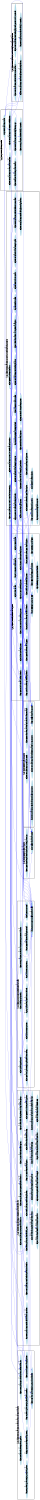 /* ------------------------------------------------------------ */
/* created with bunch v3 */
/* Objective Function value = 1.0144927536231885*/
/* ------------------------------------------------------------ */

digraph G {
size= "10,10";
rotate = 90;
subgraph cluster0 {
label = "(SS-L3):helper_events2ClassicPCM_processSourceRoleChannelConnection";
color = black;
style = bold;

"helper_EventFilter_createComponent"[label="helper_EventFilter_createComponent",shape=ellipse,color=lightblue,fontcolor=black,style=filled];
"helper_EventFilter_create"[label="helper_EventFilter_create",shape=ellipse,color=lightblue,fontcolor=black,style=filled];
"helper_EventDistribution_create"[label="helper_EventDistribution_create",shape=ellipse,color=lightblue,fontcolor=black,style=filled];
"helper_EventDistribution_createComponent"[label="helper_EventDistribution_createComponent",shape=ellipse,color=lightblue,fontcolor=black,style=filled];
"helper_EventChannelMiddlewareRegistry_find"[label="helper_EventChannelMiddlewareRegistry_find",shape=ellipse,color=lightblue,fontcolor=black,style=filled];
"helper_EventChannelMiddlewareRegistry_getIdentifier"[label="helper_EventChannelMiddlewareRegistry_getIdentifier",shape=ellipse,color=lightblue,fontcolor=black,style=filled];
"helper_EventChannelMiddlewareRegistry_register"[label="helper_EventChannelMiddlewareRegistry_register",shape=ellipse,color=lightblue,fontcolor=black,style=filled];
"mapping_Commons_createOperationRequiredRole2"[label="mapping_Commons_createOperationRequiredRole2",shape=ellipse,color=lightblue,fontcolor=black,style=filled];
"helper_Commons_getOperationRequiredRole"[label="helper_Commons_getOperationRequiredRole",shape=ellipse,color=lightblue,fontcolor=black,style=filled];
"helper_events2ClassicPCM_processSourceRoleChannelConnection"[label="helper_events2ClassicPCM_processSourceRoleChannelConnection",shape=ellipse,color=lightblue,fontcolor=black,style=filled];
"helper_events2ClassicPCM_processSourceRoleDirectConnection"[label="helper_events2ClassicPCM_processSourceRoleDirectConnection",shape=ellipse,color=lightblue,fontcolor=black,style=filled];
"helper_events2ClassicPCM_Finder_findAllocation2"[label="helper_events2ClassicPCM_Finder_findAllocation2",shape=ellipse,color=lightblue,fontcolor=black,style=filled];
"helper_SinkCommunication_create"[label="helper_SinkCommunication_create",shape=ellipse,color=lightblue,fontcolor=black,style=filled];
"helper_Commons_deployAndConnect"[label="helper_Commons_deployAndConnect",shape=ellipse,color=lightblue,fontcolor=black,style=filled];
"helper_SEFFUtil_createBasicSEFFWithForkAction"[label="helper_SEFFUtil_createBasicSEFFWithForkAction",shape=ellipse,color=lightblue,fontcolor=black,style=filled];
"helper_SEFFUtil_createForkAction"[label="helper_SEFFUtil_createForkAction",shape=ellipse,color=lightblue,fontcolor=black,style=filled];
"helper_Commons_createAssemblyContext2"[label="helper_Commons_createAssemblyContext2",shape=ellipse,color=lightblue,fontcolor=black,style=filled];
"helper_Commons_createAssemblyContext"[label="helper_Commons_createAssemblyContext",shape=ellipse,color=lightblue,fontcolor=black,style=filled];
"helper_Commons_createAllocationContext"[label="helper_Commons_createAllocationContext",shape=ellipse,color=lightblue,fontcolor=black,style=filled];
"helper_events2ClassicPCM_Finder_findAllAssemblyAllocations"[label="helper_events2ClassicPCM_Finder_findAllAssemblyAllocations",shape=ellipse,color=lightblue,fontcolor=black,style=filled];
"helper_events2ClassicPCM_Finder_findResourceContainer"[label="helper_events2ClassicPCM_Finder_findResourceContainer",shape=ellipse,color=lightblue,fontcolor=black,style=filled];
"helper_SEFFUtil_createForwardingExternalCallAction"[label="helper_SEFFUtil_createForwardingExternalCallAction",shape=ellipse,color=lightblue,fontcolor=black,style=filled];
"helper_SEFFUtil_createForkBehaviour"[label="helper_SEFFUtil_createForkBehaviour",shape=ellipse,color=lightblue,fontcolor=black,style=filled];
}
subgraph cluster1 {
label = "(SS-L3):helper_SEFFUtil_createForwardingSEFF";
color = black;
style = bold;

"helper_SourcePort_create"[label="helper_SourcePort_create",shape=ellipse,color=lightblue,fontcolor=black,style=filled];
"helper_SourcePort_createComponent"[label="helper_SourcePort_createComponent",shape=ellipse,color=lightblue,fontcolor=black,style=filled];
"helper_Commons_createOperationRequiredRole"[label="helper_Commons_createOperationRequiredRole",shape=ellipse,color=lightblue,fontcolor=black,style=filled];
"helper_EventDistribution_addSinkRequiredRole"[label="helper_EventDistribution_addSinkRequiredRole",shape=ellipse,color=lightblue,fontcolor=black,style=filled];
"helper_Commons_createOperationProvidedRole"[label="helper_Commons_createOperationProvidedRole",shape=ellipse,color=lightblue,fontcolor=black,style=filled];
"helper_SinkCommunication_createComponent"[label="helper_SinkCommunication_createComponent",shape=ellipse,color=lightblue,fontcolor=black,style=filled];
"helper_Commons_createBasicComponent"[label="helper_Commons_createBasicComponent",shape=ellipse,color=lightblue,fontcolor=black,style=filled];
"helper_SEFFUtil_createForwardingSEFF"[label="helper_SEFFUtil_createForwardingSEFF",shape=ellipse,color=lightblue,fontcolor=black,style=filled];
"helper_SEFFRegistry_registerSEFF"[label="helper_SEFFRegistry_registerSEFF",shape=ellipse,color=lightblue,fontcolor=black,style=filled];
"helper_SEFFUtil_createSEFFWithBranchAction"[label="helper_SEFFUtil_createSEFFWithBranchAction",shape=ellipse,color=lightblue,fontcolor=black,style=filled];
"helper_SEFFUtil_createEmptyBranchAction"[label="helper_SEFFUtil_createEmptyBranchAction",shape=ellipse,color=lightblue,fontcolor=black,style=filled];
"helper_SEFFRegistry_getCombinedIdentifier"[label="helper_SEFFRegistry_getCombinedIdentifier",shape=ellipse,color=lightblue,fontcolor=black,style=filled];
"helper_SEFFRegistry_findSEFF"[label="helper_SEFFRegistry_findSEFF",shape=ellipse,color=lightblue,fontcolor=black,style=filled];
"helper_SinkPort_createComponent"[label="helper_SinkPort_createComponent",shape=ellipse,color=lightblue,fontcolor=black,style=filled];
"helper_SinkPort_create"[label="helper_SinkPort_create",shape=ellipse,color=lightblue,fontcolor=black,style=filled];
"helper_SourceCommunication_createComponent"[label="helper_SourceCommunication_createComponent",shape=ellipse,color=lightblue,fontcolor=black,style=filled];
"helper_SourceCommunication_create"[label="helper_SourceCommunication_create",shape=ellipse,color=lightblue,fontcolor=black,style=filled];
}
subgraph cluster2 {
label = "(SS-L3):helper_events2ClassicPCM_Finder_findAllEventChannelAllocations";
color = black;
style = bold;

"helper_events2ClassicPCM_Finder_findResourceContainer2"[label="helper_events2ClassicPCM_Finder_findResourceContainer2",shape=ellipse,color=lightblue,fontcolor=black,style=filled];
"helper_events2ClassicPCM_Finder_findAllEventChannelAllocations"[label="helper_events2ClassicPCM_Finder_findAllEventChannelAllocations",shape=ellipse,color=lightblue,fontcolor=black,style=filled];
"helper_events2ClassicPCM_Finder_findAllAssemblyContextsWithSourceRoles"[label="helper_events2ClassicPCM_Finder_findAllAssemblyContextsWithSourceRoles",shape=ellipse,color=lightblue,fontcolor=black,style=filled];
"helper_events2ClassicPCM_Finder_findAllSourceRoles2"[label="helper_events2ClassicPCM_Finder_findAllSourceRoles2",shape=ellipse,color=lightblue,fontcolor=black,style=filled];
}
subgraph cluster3 {
label = "(SS-L3):helper_events2ClassicPCM_setupEventChannelMiddleware";
color = black;
style = bold;

"helper_events2ClassicPCM_Finder_findMiddlewareContainer"[label="helper_events2ClassicPCM_Finder_findMiddlewareContainer",shape=ellipse,color=lightblue,fontcolor=black,style=filled];
"helper_events2ClassicPCM_Finder_findAllocation"[label="helper_events2ClassicPCM_Finder_findAllocation",shape=ellipse,color=lightblue,fontcolor=black,style=filled];
"helper_events2ClassicPCM_setupCentralMiddleware"[label="helper_events2ClassicPCM_setupCentralMiddleware",shape=ellipse,color=lightblue,fontcolor=black,style=filled];
"helper_events2ClassicPCM_Finder_findOperationProvidedRole"[label="helper_events2ClassicPCM_Finder_findOperationProvidedRole",shape=ellipse,color=lightblue,fontcolor=black,style=filled];
"helper_events2ClassicPCM_setupEventChannelMiddleware"[label="helper_events2ClassicPCM_setupEventChannelMiddleware",shape=ellipse,color=lightblue,fontcolor=black,style=filled];
"helper_events2ClassicPCM_Finder_findSystem"[label="helper_events2ClassicPCM_Finder_findSystem",shape=ellipse,color=lightblue,fontcolor=black,style=filled];
"helper_Source_transformEmitEventActions"[label="helper_Source_transformEmitEventActions",shape=ellipse,color=lightblue,fontcolor=black,style=filled];
"helper_Source_createExternalCallAction"[label="helper_Source_createExternalCallAction",shape=ellipse,color=lightblue,fontcolor=black,style=filled];
"helper_VariableUtil_buildCompleteForwardingVariableUsageSet"[label="helper_VariableUtil_buildCompleteForwardingVariableUsageSet",shape=ellipse,color=lightblue,fontcolor=black,style=filled];
"helper_VariableUtil_createVariableUsage"[label="helper_VariableUtil_createVariableUsage",shape=ellipse,color=lightblue,fontcolor=black,style=filled];
"helper_VariableUtil_createVariableCharacterisation"[label="helper_VariableUtil_createVariableCharacterisation",shape=ellipse,color=lightblue,fontcolor=black,style=filled];
"helper_VariableUtil_createVariableReference"[label="helper_VariableUtil_createVariableReference",shape=ellipse,color=lightblue,fontcolor=black,style=filled];
"helper_Commons_getListOfVariableCharacterisationTypes"[label="helper_Commons_getListOfVariableCharacterisationTypes",shape=ellipse,color=lightblue,fontcolor=black,style=filled];
"helper_VariableUtil_createVariableUsage2"[label="helper_VariableUtil_createVariableUsage2",shape=ellipse,color=lightblue,fontcolor=black,style=filled];
"helper_events2ClassicPCM_Transformation_createVariableUsage"[label="helper_events2ClassicPCM_Transformation_createVariableUsage",shape=ellipse,color=lightblue,fontcolor=black,style=filled];
"helper_VariableUtil_completeVariableCharacterizations"[label="helper_VariableUtil_completeVariableCharacterizations",shape=ellipse,color=lightblue,fontcolor=black,style=filled];
"helper_VariableUtil_createDefaultVariableCharacterisation"[label="helper_VariableUtil_createDefaultVariableCharacterisation",shape=ellipse,color=lightblue,fontcolor=black,style=filled];
"helper_SEFFUtil_switchToOperationSignature"[label="helper_SEFFUtil_switchToOperationSignature",shape=ellipse,color=lightblue,fontcolor=black,style=filled];
"helper_OperationSignatureRegistry_findSignature"[label="helper_OperationSignatureRegistry_findSignature",shape=ellipse,color=lightblue,fontcolor=black,style=filled];
}
subgraph cluster4 {
label = "(SS-L3):helper_SEFFUtil_createStopAction";
color = black;
style = bold;

"helper_SEFFUtil_createStopAction"[label="helper_SEFFUtil_createStopAction",shape=ellipse,color=lightblue,fontcolor=black,style=filled];
"helper_SEFFUtil_createGuardedBranchTransitionWithExternalCall"[label="helper_SEFFUtil_createGuardedBranchTransitionWithExternalCall",shape=ellipse,color=lightblue,fontcolor=black,style=filled];
"helper_events2ClassicPCM_Finder_findAssemblyEventConnectors"[label="helper_events2ClassicPCM_Finder_findAssemblyEventConnectors",shape=ellipse,color=lightblue,fontcolor=black,style=filled];
"helper_events2ClassicPCM_processSourceRole"[label="helper_events2ClassicPCM_processSourceRole",shape=ellipse,color=lightblue,fontcolor=black,style=filled];
"helper_events2ClassicPCM_Finder_findEventChannelSourceConnectors"[label="helper_events2ClassicPCM_Finder_findEventChannelSourceConnectors",shape=ellipse,color=lightblue,fontcolor=black,style=filled];
}
subgraph cluster5 {
label = "(SS-L3):helper_Commons_getUniqueElementNameSuffix";
color = black;
style = bold;

"helper_Sink_connectComponent2"[label="helper_Sink_connectComponent2",shape=ellipse,color=lightblue,fontcolor=black,style=filled];
"helper_Sink_adoptAndConnect2"[label="helper_Sink_adoptAndConnect2",shape=ellipse,color=lightblue,fontcolor=black,style=filled];
"helper_Commons_getUniqueElementNameSuffix"[label="helper_Commons_getUniqueElementNameSuffix",shape=ellipse,color=lightblue,fontcolor=black,style=filled];
"mapping_Sink_createSinkOperationProvidedRole"[label="mapping_Sink_createSinkOperationProvidedRole",shape=ellipse,color=lightblue,fontcolor=black,style=filled];
"helper_SEFFUtil_addExternalCallActionToSeff"[label="helper_SEFFUtil_addExternalCallActionToSeff",shape=ellipse,color=lightblue,fontcolor=black,style=filled];
"helper_Commons_connect"[label="helper_Commons_connect",shape=ellipse,color=lightblue,fontcolor=black,style=filled];
"helper_events2ClassicPCM_Transformation_connectComponentToMiddleware"[label="helper_events2ClassicPCM_Transformation_connectComponentToMiddleware",shape=ellipse,color=lightblue,fontcolor=black,style=filled];
"helper_Sink_connectComponent"[label="helper_Sink_connectComponent",shape=ellipse,color=lightblue,fontcolor=black,style=filled];
"helper_OperationSignatureRegistry_findOperationInterface2"[label="helper_OperationSignatureRegistry_findOperationInterface2",shape=ellipse,color=lightblue,fontcolor=black,style=filled];
"helper_Sink_adoptAndConnect"[label="helper_Sink_adoptAndConnect",shape=ellipse,color=lightblue,fontcolor=black,style=filled];
}
subgraph cluster6 {
label = "(SS-L3):helper_events2ClassicPCM_Transformation_weaveInMiddleware";
color = black;
style = bold;

"mapping_Commons_createAssemblyContext3"[label="mapping_Commons_createAssemblyContext3",shape=ellipse,color=lightblue,fontcolor=black,style=filled];
"helper_Commons_getProvidingComponent"[label="helper_Commons_getProvidingComponent",shape=ellipse,color=lightblue,fontcolor=black,style=filled];
"helper_events2ClassicPCM_Transformation_weaveInMiddleware"[label="helper_events2ClassicPCM_Transformation_weaveInMiddleware",shape=ellipse,color=lightblue,fontcolor=black,style=filled];
"helper_OperationSignatureRegistry_registerSignature"[label="helper_OperationSignatureRegistry_registerSignature",shape=ellipse,color=lightblue,fontcolor=black,style=filled];
"helper_InterfaceUtil_createOperationSignature"[label="helper_InterfaceUtil_createOperationSignature",shape=ellipse,color=lightblue,fontcolor=black,style=filled];
"helper_OperationSignatureRegistry_findOperationInterface"[label="helper_OperationSignatureRegistry_findOperationInterface",shape=ellipse,color=lightblue,fontcolor=black,style=filled];
"helper_OperationSignatureRegistry_getCombinedIdentifier"[label="helper_OperationSignatureRegistry_getCombinedIdentifier",shape=ellipse,color=lightblue,fontcolor=black,style=filled];
}
subgraph cluster7 {
label = "(SS-L3):helper_SEFFUtil_createStartAction";
color = black;
style = bold;

"helper_SEFFUtil_createGuardedBranchTransitionWithOnlyStartToStop"[label="helper_SEFFUtil_createGuardedBranchTransitionWithOnlyStartToStop",shape=ellipse,color=lightblue,fontcolor=black,style=filled];
"helper_SEFFUtil_createStartAction"[label="helper_SEFFUtil_createStartAction",shape=ellipse,color=lightblue,fontcolor=black,style=filled];
}
subgraph cluster8 {
label = "(SS-L3):entry_events2ClassicPCM_main";
color = black;
style = bold;

"helper_events2ClassicPCM_removeEventModelElements"[label="helper_events2ClassicPCM_removeEventModelElements",shape=ellipse,color=lightblue,fontcolor=black,style=filled];
"entry_events2ClassicPCM_main"[label="entry_events2ClassicPCM_main",shape=ellipse,color=lightblue,fontcolor=black,style=filled];
"helper_InterfaceUtil_createOperationInterface"[label="helper_InterfaceUtil_createOperationInterface",shape=ellipse,color=lightblue,fontcolor=black,style=filled];
"helper_events2ClassicPCM_createOperationInterfaces"[label="helper_events2ClassicPCM_createOperationInterfaces",shape=ellipse,color=lightblue,fontcolor=black,style=filled];
"helper_events2ClassicPCM_Finder_findAllEventGroups"[label="helper_events2ClassicPCM_Finder_findAllEventGroups",shape=ellipse,color=lightblue,fontcolor=black,style=filled];
"helper_events2ClassicPCM_Finder_findAllSourceRoles"[label="helper_events2ClassicPCM_Finder_findAllSourceRoles",shape=ellipse,color=lightblue,fontcolor=black,style=filled];
}
"helper_EventFilter_create" -> "helper_EventFilter_createComponent" [color=blue,font=6];
"helper_EventFilter_create" -> "helper_Commons_deployAndConnect" [color=blue,font=6];
"helper_EventDistribution_addSinkRequiredRole" -> "helper_Commons_createOperationRequiredRole" [color=blue,font=6];
"helper_EventDistribution_addSinkRequiredRole" -> "helper_Commons_getUniqueElementNameSuffix" [color=blue,font=6];
"helper_EventDistribution_addSinkRequiredRole" -> "helper_SEFFUtil_createForkBehaviour" [color=blue,font=6];
"helper_events2ClassicPCM_Finder_findResourceContainer2" -> "helper_events2ClassicPCM_Finder_findAllEventChannelAllocations" [color=blue,font=6];
"helper_Commons_createAssemblyContext" -> "helper_Commons_createAssemblyContext2" [color=blue,font=6];
"helper_SEFFUtil_createSEFFWithBranchAction" -> "helper_SEFFUtil_createStartAction" [color=blue,font=6];
"helper_SEFFUtil_createSEFFWithBranchAction" -> "helper_SEFFRegistry_registerSEFF" [color=blue,font=6];
"helper_SEFFUtil_createSEFFWithBranchAction" -> "helper_SEFFUtil_createGuardedBranchTransitionWithOnlyStartToStop" [color=blue,font=6];
"helper_SEFFUtil_createSEFFWithBranchAction" -> "helper_SEFFUtil_createStopAction" [color=blue,font=6];
"helper_SEFFUtil_createSEFFWithBranchAction" -> "helper_SEFFUtil_createEmptyBranchAction" [color=blue,font=6];
"helper_SEFFUtil_createSEFFWithBranchAction" -> "helper_SEFFUtil_createGuardedBranchTransitionWithExternalCall" [color=blue,font=6];
"helper_events2ClassicPCM_setupCentralMiddleware" -> "helper_events2ClassicPCM_Finder_findSystem" [color=blue,font=6];
"helper_events2ClassicPCM_setupCentralMiddleware" -> "helper_events2ClassicPCM_Finder_findOperationProvidedRole" [color=blue,font=6];
"helper_events2ClassicPCM_setupCentralMiddleware" -> "helper_Commons_createAssemblyContext2" [color=blue,font=6];
"helper_events2ClassicPCM_setupCentralMiddleware" -> "helper_events2ClassicPCM_Finder_findAllocation" [color=blue,font=6];
"helper_events2ClassicPCM_setupCentralMiddleware" -> "helper_events2ClassicPCM_Finder_findMiddlewareContainer" [color=blue,font=6];
"helper_events2ClassicPCM_setupCentralMiddleware" -> "helper_Commons_getProvidingComponent" [color=blue,font=6];
"helper_events2ClassicPCM_setupEventChannelMiddleware" -> "helper_events2ClassicPCM_Finder_findSystem" [color=blue,font=6];
"helper_events2ClassicPCM_setupEventChannelMiddleware" -> "helper_events2ClassicPCM_Finder_findOperationProvidedRole" [color=blue,font=6];
"helper_events2ClassicPCM_setupEventChannelMiddleware" -> "helper_Commons_createAssemblyContext2" [color=blue,font=6];
"helper_events2ClassicPCM_setupEventChannelMiddleware" -> "helper_events2ClassicPCM_Finder_findAllocation" [color=blue,font=6];
"helper_events2ClassicPCM_setupEventChannelMiddleware" -> "helper_Commons_getProvidingComponent" [color=blue,font=6];
"helper_events2ClassicPCM_setupEventChannelMiddleware" -> "helper_EventChannelMiddlewareRegistry_register" [color=blue,font=6];
"helper_SinkPort_create" -> "helper_SinkPort_createComponent" [color=blue,font=6];
"helper_SinkPort_create" -> "helper_Commons_deployAndConnect" [color=blue,font=6];
"helper_events2ClassicPCM_Transformation_createVariableUsage" -> "helper_Commons_getListOfVariableCharacterisationTypes" [color=blue,font=6];
"helper_events2ClassicPCM_Transformation_createVariableUsage" -> "helper_VariableUtil_createVariableCharacterisation" [color=blue,font=6];
"helper_events2ClassicPCM_Transformation_createVariableUsage" -> "helper_VariableUtil_createVariableReference" [color=blue,font=6];
"mapping_Sink_createSinkOperationProvidedRole" -> "helper_Commons_getUniqueElementNameSuffix" [color=blue,font=6];
"helper_SourcePort_create" -> "helper_SourcePort_createComponent" [color=blue,font=6];
"helper_SourcePort_create" -> "helper_Commons_deployAndConnect" [color=blue,font=6];
"helper_SEFFRegistry_registerSEFF" -> "helper_SEFFRegistry_getCombinedIdentifier" [color=blue,font=6];
"helper_VariableUtil_completeVariableCharacterizations" -> "helper_Commons_getListOfVariableCharacterisationTypes" [color=blue,font=6];
"helper_VariableUtil_completeVariableCharacterizations" -> "helper_VariableUtil_createDefaultVariableCharacterisation" [color=blue,font=6];
"helper_OperationSignatureRegistry_registerSignature" -> "helper_OperationSignatureRegistry_getCombinedIdentifier" [color=blue,font=6];
"helper_Sink_connectComponent" -> "helper_Commons_getUniqueElementNameSuffix" [color=blue,font=6];
"helper_VariableUtil_buildCompleteForwardingVariableUsageSet" -> "helper_VariableUtil_createVariableUsage" [color=blue,font=6];
"helper_EventDistribution_create" -> "helper_EventDistribution_createComponent" [color=blue,font=6];
"helper_EventDistribution_create" -> "helper_Commons_deployAndConnect" [color=blue,font=6];
"helper_Sink_adoptAndConnect2" -> "mapping_Sink_createSinkOperationProvidedRole" [color=blue,font=6];
"helper_Sink_adoptAndConnect2" -> "helper_Sink_connectComponent2" [color=blue,font=6];
"helper_Sink_adoptAndConnect2" -> "helper_OperationSignatureRegistry_findOperationInterface2" [color=blue,font=6];
"helper_Sink_adoptAndConnect2" -> "helper_SEFFUtil_switchToOperationSignature" [color=blue,font=6];
"helper_OperationSignatureRegistry_findOperationInterface2" -> "helper_OperationSignatureRegistry_getCombinedIdentifier" [color=blue,font=6];
"helper_EventFilter_createComponent" -> "helper_Commons_createBasicComponent" [color=blue,font=6];
"helper_EventFilter_createComponent" -> "helper_Commons_createOperationRequiredRole" [color=blue,font=6];
"helper_EventFilter_createComponent" -> "helper_Commons_getUniqueElementNameSuffix" [color=blue,font=6];
"helper_EventFilter_createComponent" -> "helper_Commons_createOperationProvidedRole" [color=blue,font=6];
"helper_EventFilter_createComponent" -> "helper_SEFFUtil_createSEFFWithBranchAction" [color=blue,font=6];
"helper_VariableUtil_createVariableUsage2" -> "helper_Commons_getListOfVariableCharacterisationTypes" [color=blue,font=6];
"helper_VariableUtil_createVariableUsage2" -> "helper_VariableUtil_createVariableCharacterisation" [color=blue,font=6];
"helper_VariableUtil_createVariableUsage2" -> "helper_VariableUtil_createVariableReference" [color=blue,font=6];
"helper_InterfaceUtil_createOperationInterface" -> "helper_InterfaceUtil_createOperationSignature" [color=blue,font=6];
"helper_SourceCommunication_create" -> "helper_SourceCommunication_createComponent" [color=blue,font=6];
"helper_SourceCommunication_create" -> "helper_Commons_deployAndConnect" [color=blue,font=6];
"helper_events2ClassicPCM_processSourceRoleChannelConnection" -> "helper_OperationSignatureRegistry_findOperationInterface" [color=blue,font=6];
"helper_events2ClassicPCM_processSourceRoleChannelConnection" -> "mapping_Commons_createOperationRequiredRole2" [color=blue,font=6];
"helper_events2ClassicPCM_processSourceRoleChannelConnection" -> "helper_Sink_adoptAndConnect2" [color=blue,font=6];
"helper_events2ClassicPCM_processSourceRoleChannelConnection" -> "helper_SourcePort_create" [color=blue,font=6];
"helper_events2ClassicPCM_processSourceRoleChannelConnection" -> "helper_events2ClassicPCM_Finder_findResourceContainer2" [color=blue,font=6];
"helper_events2ClassicPCM_processSourceRoleChannelConnection" -> "helper_EventDistribution_create" [color=blue,font=6];
"helper_events2ClassicPCM_processSourceRoleChannelConnection" -> "helper_events2ClassicPCM_Finder_findAllocation2" [color=blue,font=6];
"helper_events2ClassicPCM_processSourceRoleChannelConnection" -> "helper_events2ClassicPCM_Transformation_weaveInMiddleware" [color=blue,font=6];
"helper_events2ClassicPCM_processSourceRoleChannelConnection" -> "helper_events2ClassicPCM_Finder_findResourceContainer" [color=blue,font=6];
"helper_events2ClassicPCM_processSourceRoleChannelConnection" -> "helper_EventChannelMiddlewareRegistry_find" [color=blue,font=6];
"helper_events2ClassicPCM_processSourceRoleChannelConnection" -> "helper_SinkPort_create" [color=blue,font=6];
"helper_events2ClassicPCM_processSourceRoleChannelConnection" -> "helper_EventFilter_create" [color=blue,font=6];
"helper_events2ClassicPCM_processSourceRoleChannelConnection" -> "helper_SinkCommunication_create" [color=blue,font=6];
"helper_events2ClassicPCM_processSourceRoleChannelConnection" -> "helper_Commons_getOperationRequiredRole" [color=blue,font=6];
"helper_events2ClassicPCM_processSourceRoleChannelConnection" -> "helper_SourceCommunication_create" [color=blue,font=6];
"helper_events2ClassicPCM_processSourceRoleChannelConnection" -> "helper_EventDistribution_addSinkRequiredRole" [color=blue,font=6];
"helper_events2ClassicPCM_processSourceRoleChannelConnection" -> "helper_Source_transformEmitEventActions" [color=blue,font=6];
"helper_events2ClassicPCM_processSourceRoleChannelConnection" -> "helper_events2ClassicPCM_Finder_findSystem" [color=blue,font=6];
"helper_SEFFRegistry_findSEFF" -> "helper_SEFFRegistry_getCombinedIdentifier" [color=blue,font=6];
"helper_VariableUtil_createVariableUsage" -> "helper_VariableUtil_createVariableUsage2" [color=blue,font=6];
"helper_events2ClassicPCM_Finder_findAllEventGroups" -> "helper_events2ClassicPCM_Finder_findAllSourceRoles" [color=blue,font=6];
"helper_SEFFUtil_createGuardedBranchTransitionWithOnlyStartToStop" -> "helper_SEFFUtil_createStartAction" [color=blue,font=6];
"helper_SEFFUtil_createGuardedBranchTransitionWithOnlyStartToStop" -> "helper_SEFFUtil_createStopAction" [color=blue,font=6];
"helper_events2ClassicPCM_Transformation_weaveInMiddleware" -> "helper_events2ClassicPCM_Finder_findOperationProvidedRole" [color=blue,font=6];
"helper_events2ClassicPCM_Transformation_weaveInMiddleware" -> "helper_events2ClassicPCM_Transformation_connectComponentToMiddleware" [color=blue,font=6];
"helper_events2ClassicPCM_Transformation_weaveInMiddleware" -> "mapping_Commons_createAssemblyContext3" [color=blue,font=6];
"helper_events2ClassicPCM_Transformation_weaveInMiddleware" -> "helper_Commons_getProvidingComponent" [color=blue,font=6];
"helper_events2ClassicPCM_processSourceRoleDirectConnection" -> "helper_events2ClassicPCM_Finder_findAllocation2" [color=blue,font=6];
"helper_events2ClassicPCM_processSourceRoleDirectConnection" -> "helper_events2ClassicPCM_Finder_findMiddlewareContainer" [color=blue,font=6];
"helper_events2ClassicPCM_processSourceRoleDirectConnection" -> "helper_Commons_getOperationRequiredRole" [color=blue,font=6];
"helper_events2ClassicPCM_processSourceRoleDirectConnection" -> "helper_events2ClassicPCM_Finder_findResourceContainer" [color=blue,font=6];
"helper_events2ClassicPCM_processSourceRoleDirectConnection" -> "helper_SinkCommunication_create" [color=blue,font=6];
"helper_events2ClassicPCM_processSourceRoleDirectConnection" -> "helper_Sink_adoptAndConnect" [color=blue,font=6];
"helper_events2ClassicPCM_processSourceRoleDirectConnection" -> "mapping_Commons_createOperationRequiredRole2" [color=blue,font=6];
"helper_events2ClassicPCM_processSourceRoleDirectConnection" -> "helper_SourceCommunication_create" [color=blue,font=6];
"helper_events2ClassicPCM_processSourceRoleDirectConnection" -> "helper_EventFilter_create" [color=blue,font=6];
"helper_events2ClassicPCM_processSourceRoleDirectConnection" -> "helper_EventDistribution_addSinkRequiredRole" [color=blue,font=6];
"helper_events2ClassicPCM_processSourceRoleDirectConnection" -> "helper_Source_transformEmitEventActions" [color=blue,font=6];
"helper_events2ClassicPCM_processSourceRoleDirectConnection" -> "helper_events2ClassicPCM_Finder_findSystem" [color=blue,font=6];
"helper_events2ClassicPCM_processSourceRoleDirectConnection" -> "helper_SourcePort_create" [color=blue,font=6];
"helper_events2ClassicPCM_processSourceRoleDirectConnection" -> "helper_SinkPort_create" [color=blue,font=6];
"helper_events2ClassicPCM_processSourceRoleDirectConnection" -> "helper_EventDistribution_create" [color=blue,font=6];
"helper_events2ClassicPCM_processSourceRoleDirectConnection" -> "helper_OperationSignatureRegistry_findOperationInterface" [color=blue,font=6];
"helper_events2ClassicPCM_processSourceRoleDirectConnection" -> "helper_events2ClassicPCM_Transformation_weaveInMiddleware" [color=blue,font=6];
"helper_events2ClassicPCM_removeEventModelElements" -> "helper_events2ClassicPCM_Finder_findAllEventChannelAllocations" [color=blue,font=6];
"helper_Source_transformEmitEventActions" -> "helper_Source_createExternalCallAction" [color=blue,font=6];
"helper_SEFFUtil_createGuardedBranchTransitionWithExternalCall" -> "helper_SEFFUtil_createStartAction" [color=blue,font=6];
"helper_SEFFUtil_createGuardedBranchTransitionWithExternalCall" -> "helper_SEFFUtil_createStopAction" [color=blue,font=6];
"helper_SEFFUtil_createGuardedBranchTransitionWithExternalCall" -> "helper_SEFFUtil_createForwardingExternalCallAction" [color=blue,font=6];
"helper_SinkPort_createComponent" -> "helper_Commons_createBasicComponent" [color=blue,font=6];
"helper_SinkPort_createComponent" -> "helper_Commons_createOperationRequiredRole" [color=blue,font=6];
"helper_SinkPort_createComponent" -> "helper_SEFFUtil_createForwardingSEFF" [color=blue,font=6];
"helper_SinkPort_createComponent" -> "helper_Commons_getUniqueElementNameSuffix" [color=blue,font=6];
"helper_SinkPort_createComponent" -> "helper_Commons_createOperationProvidedRole" [color=blue,font=6];
"helper_SinkCommunication_createComponent" -> "helper_Commons_createBasicComponent" [color=blue,font=6];
"helper_SinkCommunication_createComponent" -> "helper_Commons_createOperationRequiredRole" [color=blue,font=6];
"helper_SinkCommunication_createComponent" -> "helper_SEFFUtil_createForwardingSEFF" [color=blue,font=6];
"helper_SinkCommunication_createComponent" -> "helper_Commons_getUniqueElementNameSuffix" [color=blue,font=6];
"helper_SinkCommunication_createComponent" -> "helper_Commons_createOperationProvidedRole" [color=blue,font=6];
"helper_events2ClassicPCM_Finder_findResourceContainer" -> "helper_events2ClassicPCM_Finder_findAllAssemblyAllocations" [color=blue,font=6];
"helper_OperationSignatureRegistry_findSignature" -> "helper_OperationSignatureRegistry_getCombinedIdentifier" [color=blue,font=6];
"helper_EventChannelMiddlewareRegistry_register" -> "helper_EventChannelMiddlewareRegistry_getIdentifier" [color=blue,font=6];
"helper_events2ClassicPCM_Transformation_connectComponentToMiddleware" -> "helper_Commons_connect" [color=blue,font=6];
"helper_events2ClassicPCM_Transformation_connectComponentToMiddleware" -> "helper_SEFFUtil_addExternalCallActionToSeff" [color=blue,font=6];
"helper_events2ClassicPCM_Transformation_connectComponentToMiddleware" -> "helper_events2ClassicPCM_Transformation_createVariableUsage" [color=blue,font=6];
"helper_events2ClassicPCM_Transformation_connectComponentToMiddleware" -> "helper_Commons_createOperationRequiredRole" [color=blue,font=6];
"helper_events2ClassicPCM_Transformation_connectComponentToMiddleware" -> "helper_Commons_getUniqueElementNameSuffix" [color=blue,font=6];
"helper_SEFFUtil_switchToOperationSignature" -> "helper_OperationSignatureRegistry_findSignature" [color=blue,font=6];
"helper_OperationSignatureRegistry_findOperationInterface" -> "helper_OperationSignatureRegistry_getCombinedIdentifier" [color=blue,font=6];
"helper_Sink_adoptAndConnect" -> "mapping_Sink_createSinkOperationProvidedRole" [color=blue,font=6];
"helper_Sink_adoptAndConnect" -> "helper_Sink_connectComponent" [color=blue,font=6];
"helper_Sink_adoptAndConnect" -> "helper_OperationSignatureRegistry_findOperationInterface2" [color=blue,font=6];
"helper_Sink_adoptAndConnect" -> "helper_SEFFUtil_switchToOperationSignature" [color=blue,font=6];
"helper_Commons_deployAndConnect" -> "helper_Commons_connect" [color=blue,font=6];
"helper_Commons_deployAndConnect" -> "helper_Commons_createAssemblyContext" [color=blue,font=6];
"helper_SourceCommunication_createComponent" -> "helper_Commons_createBasicComponent" [color=blue,font=6];
"helper_SourceCommunication_createComponent" -> "helper_Commons_createOperationRequiredRole" [color=blue,font=6];
"helper_SourceCommunication_createComponent" -> "helper_SEFFUtil_createForwardingSEFF" [color=blue,font=6];
"helper_SourceCommunication_createComponent" -> "helper_Commons_getUniqueElementNameSuffix" [color=blue,font=6];
"helper_SourceCommunication_createComponent" -> "helper_Commons_createOperationProvidedRole" [color=blue,font=6];
"mapping_Commons_createAssemblyContext3" -> "helper_Commons_getUniqueElementNameSuffix" [color=blue,font=6];
"helper_SEFFUtil_createBasicSEFFWithForkAction" -> "helper_SEFFUtil_createStartAction" [color=blue,font=6];
"helper_SEFFUtil_createBasicSEFFWithForkAction" -> "helper_SEFFRegistry_registerSEFF" [color=blue,font=6];
"helper_SEFFUtil_createBasicSEFFWithForkAction" -> "helper_SEFFUtil_createStopAction" [color=blue,font=6];
"helper_SEFFUtil_createBasicSEFFWithForkAction" -> "helper_SEFFUtil_createForkAction" [color=blue,font=6];
"helper_SEFFUtil_createForwardingExternalCallAction" -> "helper_VariableUtil_buildCompleteForwardingVariableUsageSet" [color=blue,font=6];
"helper_EventChannelMiddlewareRegistry_find" -> "helper_EventChannelMiddlewareRegistry_getIdentifier" [color=blue,font=6];
"helper_EventDistribution_createComponent" -> "helper_Commons_createBasicComponent" [color=blue,font=6];
"helper_EventDistribution_createComponent" -> "helper_Commons_getUniqueElementNameSuffix" [color=blue,font=6];
"helper_EventDistribution_createComponent" -> "helper_Commons_createOperationProvidedRole" [color=blue,font=6];
"helper_EventDistribution_createComponent" -> "helper_SEFFUtil_createBasicSEFFWithForkAction" [color=blue,font=6];
"helper_Source_createExternalCallAction" -> "helper_VariableUtil_completeVariableCharacterizations" [color=blue,font=6];
"helper_Source_createExternalCallAction" -> "helper_OperationSignatureRegistry_findSignature" [color=blue,font=6];
"entry_events2ClassicPCM_main" -> "helper_events2ClassicPCM_createOperationInterfaces" [color=blue,font=6];
"entry_events2ClassicPCM_main" -> "helper_events2ClassicPCM_processSourceRole" [color=blue,font=6];
"entry_events2ClassicPCM_main" -> "helper_events2ClassicPCM_Finder_findAllSourceRoles2" [color=blue,font=6];
"entry_events2ClassicPCM_main" -> "helper_events2ClassicPCM_setupCentralMiddleware" [color=blue,font=6];
"entry_events2ClassicPCM_main" -> "helper_events2ClassicPCM_removeEventModelElements" [color=blue,font=6];
"entry_events2ClassicPCM_main" -> "helper_events2ClassicPCM_Finder_findAllAssemblyContextsWithSourceRoles" [color=blue,font=6];
"entry_events2ClassicPCM_main" -> "helper_events2ClassicPCM_Finder_findAllEventChannelAllocations" [color=blue,font=6];
"entry_events2ClassicPCM_main" -> "helper_events2ClassicPCM_setupEventChannelMiddleware" [color=blue,font=6];
"helper_SEFFUtil_createForkBehaviour" -> "helper_SEFFUtil_createStartAction" [color=blue,font=6];
"helper_SEFFUtil_createForkBehaviour" -> "helper_SEFFUtil_createStopAction" [color=blue,font=6];
"helper_SEFFUtil_createForkBehaviour" -> "helper_SEFFUtil_createForwardingExternalCallAction" [color=blue,font=6];
"helper_Commons_createAssemblyContext2" -> "helper_Commons_getUniqueElementNameSuffix" [color=blue,font=6];
"helper_Commons_createAssemblyContext2" -> "helper_Commons_createAllocationContext" [color=blue,font=6];
"helper_InterfaceUtil_createOperationSignature" -> "helper_OperationSignatureRegistry_registerSignature" [color=blue,font=6];
"helper_SinkCommunication_create" -> "helper_SinkCommunication_createComponent" [color=blue,font=6];
"helper_SinkCommunication_create" -> "helper_Commons_deployAndConnect" [color=blue,font=6];
"helper_SEFFUtil_createForwardingSEFF" -> "helper_SEFFUtil_createStartAction" [color=blue,font=6];
"helper_SEFFUtil_createForwardingSEFF" -> "helper_SEFFRegistry_registerSEFF" [color=blue,font=6];
"helper_SEFFUtil_createForwardingSEFF" -> "helper_SEFFUtil_createStopAction" [color=blue,font=6];
"helper_SEFFUtil_createForwardingSEFF" -> "helper_SEFFUtil_createForwardingExternalCallAction" [color=blue,font=6];
"helper_Sink_connectComponent2" -> "helper_Commons_getUniqueElementNameSuffix" [color=blue,font=6];
"helper_events2ClassicPCM_Finder_findAllAssemblyContextsWithSourceRoles" -> "helper_events2ClassicPCM_Finder_findAllSourceRoles2" [color=blue,font=6];
"helper_events2ClassicPCM_createOperationInterfaces" -> "helper_events2ClassicPCM_Finder_findAllEventGroups" [color=blue,font=6];
"helper_events2ClassicPCM_createOperationInterfaces" -> "helper_InterfaceUtil_createOperationInterface" [color=blue,font=6];
"helper_SourcePort_createComponent" -> "helper_Commons_createBasicComponent" [color=blue,font=6];
"helper_SourcePort_createComponent" -> "helper_Commons_createOperationRequiredRole" [color=blue,font=6];
"helper_SourcePort_createComponent" -> "helper_SEFFUtil_createForwardingSEFF" [color=blue,font=6];
"helper_SourcePort_createComponent" -> "helper_Commons_getUniqueElementNameSuffix" [color=blue,font=6];
"helper_SourcePort_createComponent" -> "helper_Commons_createOperationProvidedRole" [color=blue,font=6];
"helper_events2ClassicPCM_processSourceRole" -> "helper_events2ClassicPCM_processSourceRoleDirectConnection" [color=blue,font=6];
"helper_events2ClassicPCM_processSourceRole" -> "helper_events2ClassicPCM_processSourceRoleChannelConnection" [color=blue,font=6];
"helper_events2ClassicPCM_processSourceRole" -> "helper_events2ClassicPCM_Finder_findEventChannelSourceConnectors" [color=blue,font=6];
"helper_events2ClassicPCM_processSourceRole" -> "helper_events2ClassicPCM_Finder_findAssemblyEventConnectors" [color=blue,font=6];
"helper_Commons_connect" -> "helper_Commons_getUniqueElementNameSuffix" [color=blue,font=6];
}
